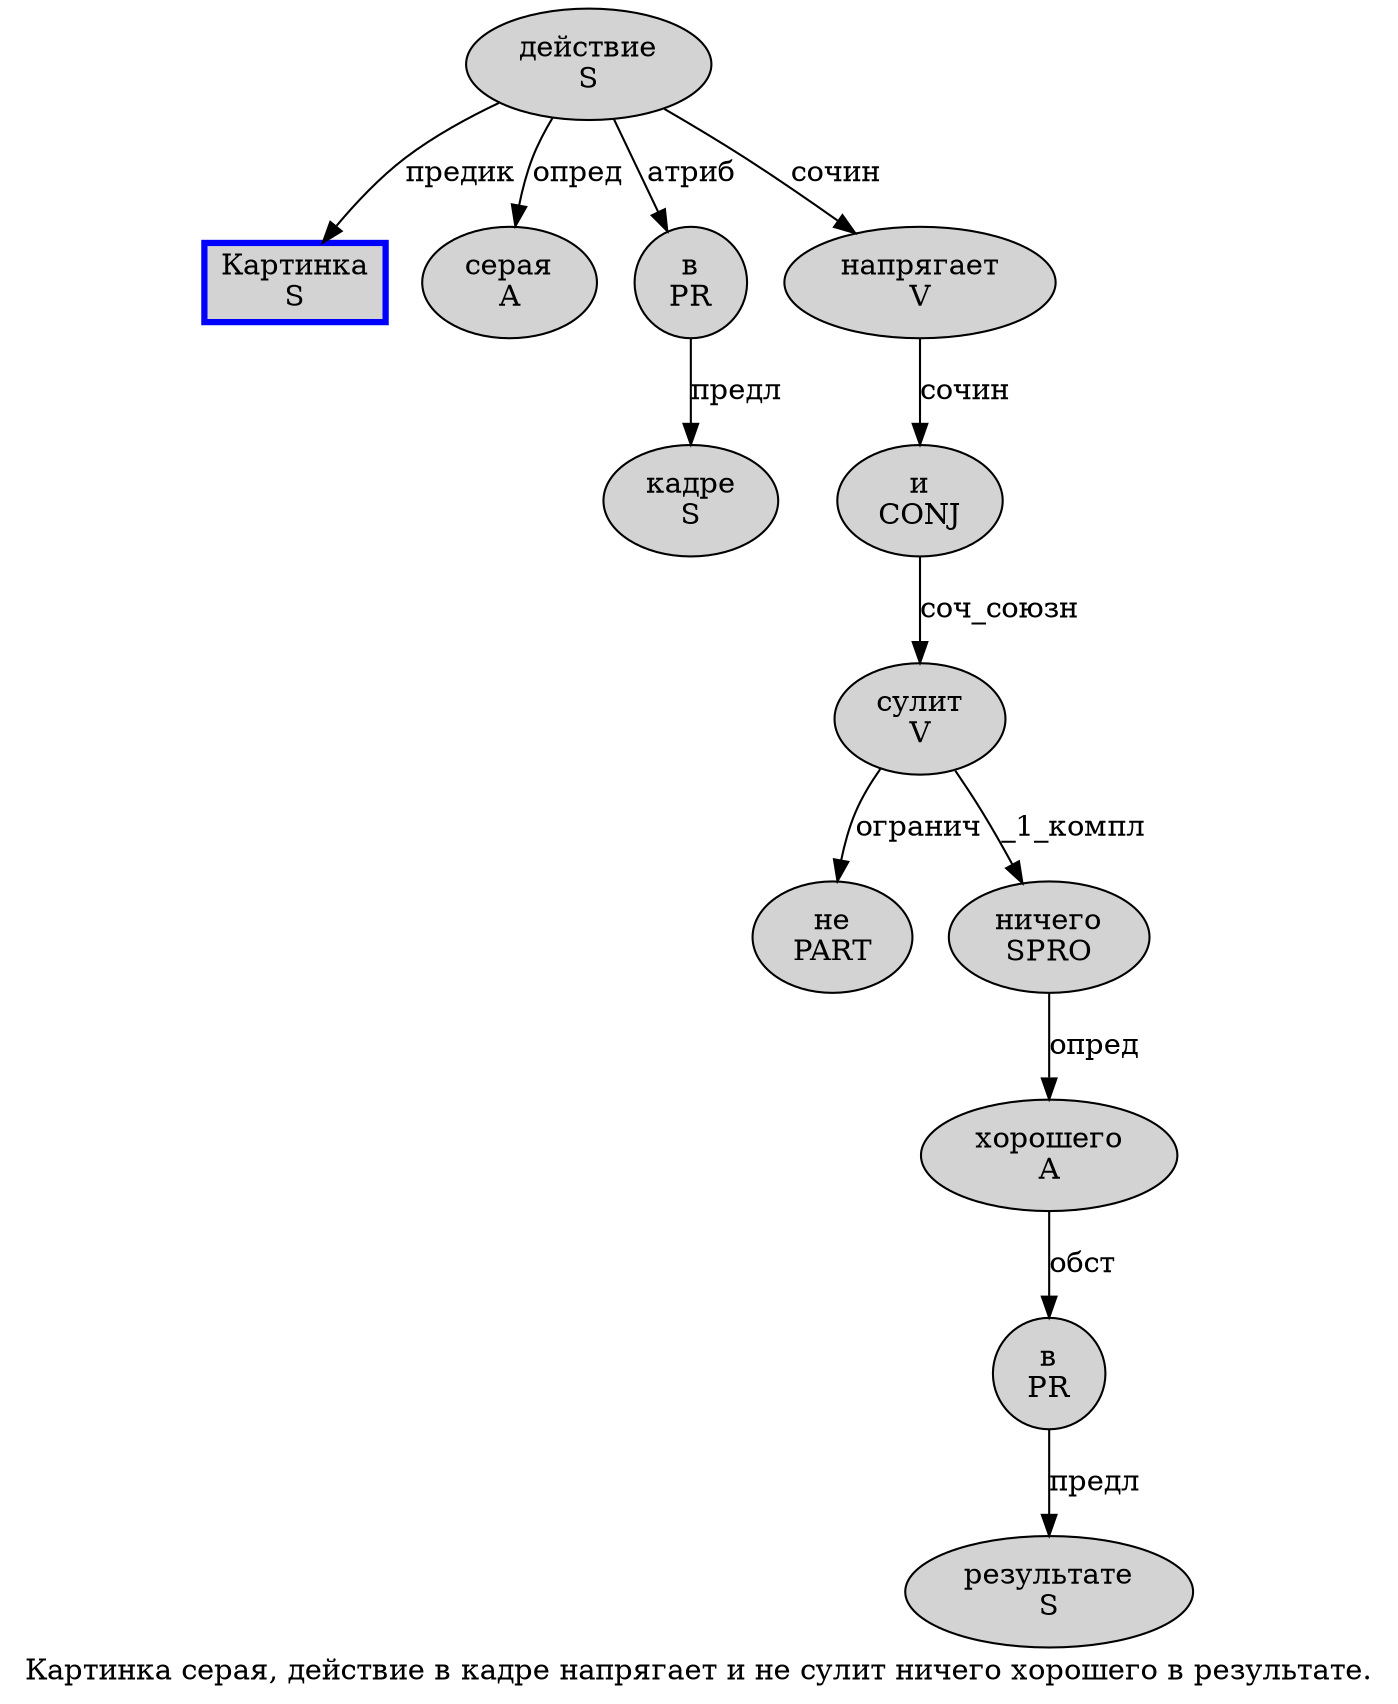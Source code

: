 digraph SENTENCE_1710 {
	graph [label="Картинка серая, действие в кадре напрягает и не сулит ничего хорошего в результате."]
	node [style=filled]
		0 [label="Картинка
S" color=blue fillcolor=lightgray penwidth=3 shape=box]
		1 [label="серая
A" color="" fillcolor=lightgray penwidth=1 shape=ellipse]
		3 [label="действие
S" color="" fillcolor=lightgray penwidth=1 shape=ellipse]
		4 [label="в
PR" color="" fillcolor=lightgray penwidth=1 shape=ellipse]
		5 [label="кадре
S" color="" fillcolor=lightgray penwidth=1 shape=ellipse]
		6 [label="напрягает
V" color="" fillcolor=lightgray penwidth=1 shape=ellipse]
		7 [label="и
CONJ" color="" fillcolor=lightgray penwidth=1 shape=ellipse]
		8 [label="не
PART" color="" fillcolor=lightgray penwidth=1 shape=ellipse]
		9 [label="сулит
V" color="" fillcolor=lightgray penwidth=1 shape=ellipse]
		10 [label="ничего
SPRO" color="" fillcolor=lightgray penwidth=1 shape=ellipse]
		11 [label="хорошего
A" color="" fillcolor=lightgray penwidth=1 shape=ellipse]
		12 [label="в
PR" color="" fillcolor=lightgray penwidth=1 shape=ellipse]
		13 [label="результате
S" color="" fillcolor=lightgray penwidth=1 shape=ellipse]
			4 -> 5 [label="предл"]
			12 -> 13 [label="предл"]
			11 -> 12 [label="обст"]
			3 -> 0 [label="предик"]
			3 -> 1 [label="опред"]
			3 -> 4 [label="атриб"]
			3 -> 6 [label="сочин"]
			7 -> 9 [label="соч_союзн"]
			6 -> 7 [label="сочин"]
			10 -> 11 [label="опред"]
			9 -> 8 [label="огранич"]
			9 -> 10 [label="_1_компл"]
}